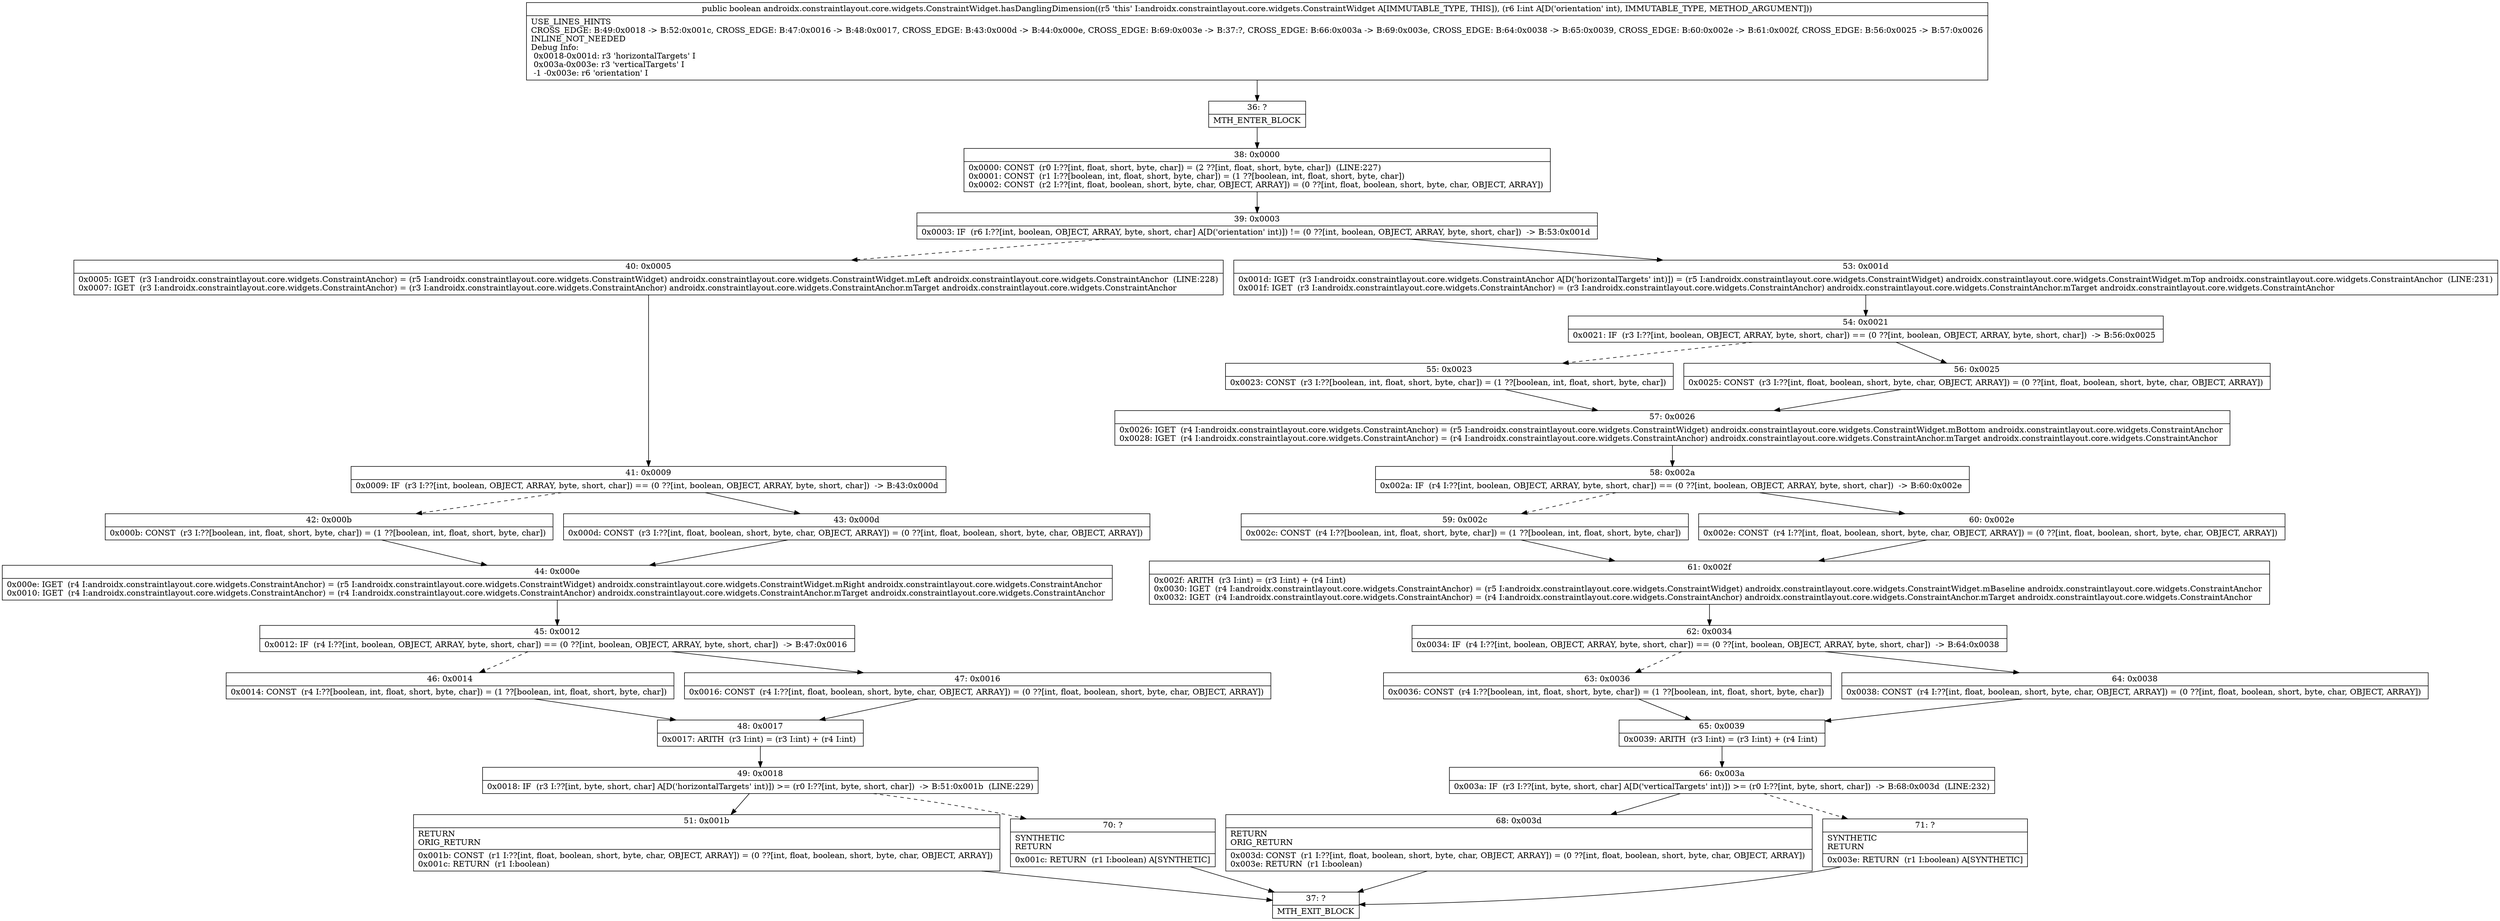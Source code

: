 digraph "CFG forandroidx.constraintlayout.core.widgets.ConstraintWidget.hasDanglingDimension(I)Z" {
Node_36 [shape=record,label="{36\:\ ?|MTH_ENTER_BLOCK\l}"];
Node_38 [shape=record,label="{38\:\ 0x0000|0x0000: CONST  (r0 I:??[int, float, short, byte, char]) = (2 ??[int, float, short, byte, char])  (LINE:227)\l0x0001: CONST  (r1 I:??[boolean, int, float, short, byte, char]) = (1 ??[boolean, int, float, short, byte, char]) \l0x0002: CONST  (r2 I:??[int, float, boolean, short, byte, char, OBJECT, ARRAY]) = (0 ??[int, float, boolean, short, byte, char, OBJECT, ARRAY]) \l}"];
Node_39 [shape=record,label="{39\:\ 0x0003|0x0003: IF  (r6 I:??[int, boolean, OBJECT, ARRAY, byte, short, char] A[D('orientation' int)]) != (0 ??[int, boolean, OBJECT, ARRAY, byte, short, char])  \-\> B:53:0x001d \l}"];
Node_40 [shape=record,label="{40\:\ 0x0005|0x0005: IGET  (r3 I:androidx.constraintlayout.core.widgets.ConstraintAnchor) = (r5 I:androidx.constraintlayout.core.widgets.ConstraintWidget) androidx.constraintlayout.core.widgets.ConstraintWidget.mLeft androidx.constraintlayout.core.widgets.ConstraintAnchor  (LINE:228)\l0x0007: IGET  (r3 I:androidx.constraintlayout.core.widgets.ConstraintAnchor) = (r3 I:androidx.constraintlayout.core.widgets.ConstraintAnchor) androidx.constraintlayout.core.widgets.ConstraintAnchor.mTarget androidx.constraintlayout.core.widgets.ConstraintAnchor \l}"];
Node_41 [shape=record,label="{41\:\ 0x0009|0x0009: IF  (r3 I:??[int, boolean, OBJECT, ARRAY, byte, short, char]) == (0 ??[int, boolean, OBJECT, ARRAY, byte, short, char])  \-\> B:43:0x000d \l}"];
Node_42 [shape=record,label="{42\:\ 0x000b|0x000b: CONST  (r3 I:??[boolean, int, float, short, byte, char]) = (1 ??[boolean, int, float, short, byte, char]) \l}"];
Node_44 [shape=record,label="{44\:\ 0x000e|0x000e: IGET  (r4 I:androidx.constraintlayout.core.widgets.ConstraintAnchor) = (r5 I:androidx.constraintlayout.core.widgets.ConstraintWidget) androidx.constraintlayout.core.widgets.ConstraintWidget.mRight androidx.constraintlayout.core.widgets.ConstraintAnchor \l0x0010: IGET  (r4 I:androidx.constraintlayout.core.widgets.ConstraintAnchor) = (r4 I:androidx.constraintlayout.core.widgets.ConstraintAnchor) androidx.constraintlayout.core.widgets.ConstraintAnchor.mTarget androidx.constraintlayout.core.widgets.ConstraintAnchor \l}"];
Node_45 [shape=record,label="{45\:\ 0x0012|0x0012: IF  (r4 I:??[int, boolean, OBJECT, ARRAY, byte, short, char]) == (0 ??[int, boolean, OBJECT, ARRAY, byte, short, char])  \-\> B:47:0x0016 \l}"];
Node_46 [shape=record,label="{46\:\ 0x0014|0x0014: CONST  (r4 I:??[boolean, int, float, short, byte, char]) = (1 ??[boolean, int, float, short, byte, char]) \l}"];
Node_48 [shape=record,label="{48\:\ 0x0017|0x0017: ARITH  (r3 I:int) = (r3 I:int) + (r4 I:int) \l}"];
Node_49 [shape=record,label="{49\:\ 0x0018|0x0018: IF  (r3 I:??[int, byte, short, char] A[D('horizontalTargets' int)]) \>= (r0 I:??[int, byte, short, char])  \-\> B:51:0x001b  (LINE:229)\l}"];
Node_51 [shape=record,label="{51\:\ 0x001b|RETURN\lORIG_RETURN\l|0x001b: CONST  (r1 I:??[int, float, boolean, short, byte, char, OBJECT, ARRAY]) = (0 ??[int, float, boolean, short, byte, char, OBJECT, ARRAY]) \l0x001c: RETURN  (r1 I:boolean) \l}"];
Node_37 [shape=record,label="{37\:\ ?|MTH_EXIT_BLOCK\l}"];
Node_70 [shape=record,label="{70\:\ ?|SYNTHETIC\lRETURN\l|0x001c: RETURN  (r1 I:boolean) A[SYNTHETIC]\l}"];
Node_47 [shape=record,label="{47\:\ 0x0016|0x0016: CONST  (r4 I:??[int, float, boolean, short, byte, char, OBJECT, ARRAY]) = (0 ??[int, float, boolean, short, byte, char, OBJECT, ARRAY]) \l}"];
Node_43 [shape=record,label="{43\:\ 0x000d|0x000d: CONST  (r3 I:??[int, float, boolean, short, byte, char, OBJECT, ARRAY]) = (0 ??[int, float, boolean, short, byte, char, OBJECT, ARRAY]) \l}"];
Node_53 [shape=record,label="{53\:\ 0x001d|0x001d: IGET  (r3 I:androidx.constraintlayout.core.widgets.ConstraintAnchor A[D('horizontalTargets' int)]) = (r5 I:androidx.constraintlayout.core.widgets.ConstraintWidget) androidx.constraintlayout.core.widgets.ConstraintWidget.mTop androidx.constraintlayout.core.widgets.ConstraintAnchor  (LINE:231)\l0x001f: IGET  (r3 I:androidx.constraintlayout.core.widgets.ConstraintAnchor) = (r3 I:androidx.constraintlayout.core.widgets.ConstraintAnchor) androidx.constraintlayout.core.widgets.ConstraintAnchor.mTarget androidx.constraintlayout.core.widgets.ConstraintAnchor \l}"];
Node_54 [shape=record,label="{54\:\ 0x0021|0x0021: IF  (r3 I:??[int, boolean, OBJECT, ARRAY, byte, short, char]) == (0 ??[int, boolean, OBJECT, ARRAY, byte, short, char])  \-\> B:56:0x0025 \l}"];
Node_55 [shape=record,label="{55\:\ 0x0023|0x0023: CONST  (r3 I:??[boolean, int, float, short, byte, char]) = (1 ??[boolean, int, float, short, byte, char]) \l}"];
Node_57 [shape=record,label="{57\:\ 0x0026|0x0026: IGET  (r4 I:androidx.constraintlayout.core.widgets.ConstraintAnchor) = (r5 I:androidx.constraintlayout.core.widgets.ConstraintWidget) androidx.constraintlayout.core.widgets.ConstraintWidget.mBottom androidx.constraintlayout.core.widgets.ConstraintAnchor \l0x0028: IGET  (r4 I:androidx.constraintlayout.core.widgets.ConstraintAnchor) = (r4 I:androidx.constraintlayout.core.widgets.ConstraintAnchor) androidx.constraintlayout.core.widgets.ConstraintAnchor.mTarget androidx.constraintlayout.core.widgets.ConstraintAnchor \l}"];
Node_58 [shape=record,label="{58\:\ 0x002a|0x002a: IF  (r4 I:??[int, boolean, OBJECT, ARRAY, byte, short, char]) == (0 ??[int, boolean, OBJECT, ARRAY, byte, short, char])  \-\> B:60:0x002e \l}"];
Node_59 [shape=record,label="{59\:\ 0x002c|0x002c: CONST  (r4 I:??[boolean, int, float, short, byte, char]) = (1 ??[boolean, int, float, short, byte, char]) \l}"];
Node_61 [shape=record,label="{61\:\ 0x002f|0x002f: ARITH  (r3 I:int) = (r3 I:int) + (r4 I:int) \l0x0030: IGET  (r4 I:androidx.constraintlayout.core.widgets.ConstraintAnchor) = (r5 I:androidx.constraintlayout.core.widgets.ConstraintWidget) androidx.constraintlayout.core.widgets.ConstraintWidget.mBaseline androidx.constraintlayout.core.widgets.ConstraintAnchor \l0x0032: IGET  (r4 I:androidx.constraintlayout.core.widgets.ConstraintAnchor) = (r4 I:androidx.constraintlayout.core.widgets.ConstraintAnchor) androidx.constraintlayout.core.widgets.ConstraintAnchor.mTarget androidx.constraintlayout.core.widgets.ConstraintAnchor \l}"];
Node_62 [shape=record,label="{62\:\ 0x0034|0x0034: IF  (r4 I:??[int, boolean, OBJECT, ARRAY, byte, short, char]) == (0 ??[int, boolean, OBJECT, ARRAY, byte, short, char])  \-\> B:64:0x0038 \l}"];
Node_63 [shape=record,label="{63\:\ 0x0036|0x0036: CONST  (r4 I:??[boolean, int, float, short, byte, char]) = (1 ??[boolean, int, float, short, byte, char]) \l}"];
Node_65 [shape=record,label="{65\:\ 0x0039|0x0039: ARITH  (r3 I:int) = (r3 I:int) + (r4 I:int) \l}"];
Node_66 [shape=record,label="{66\:\ 0x003a|0x003a: IF  (r3 I:??[int, byte, short, char] A[D('verticalTargets' int)]) \>= (r0 I:??[int, byte, short, char])  \-\> B:68:0x003d  (LINE:232)\l}"];
Node_68 [shape=record,label="{68\:\ 0x003d|RETURN\lORIG_RETURN\l|0x003d: CONST  (r1 I:??[int, float, boolean, short, byte, char, OBJECT, ARRAY]) = (0 ??[int, float, boolean, short, byte, char, OBJECT, ARRAY]) \l0x003e: RETURN  (r1 I:boolean) \l}"];
Node_71 [shape=record,label="{71\:\ ?|SYNTHETIC\lRETURN\l|0x003e: RETURN  (r1 I:boolean) A[SYNTHETIC]\l}"];
Node_64 [shape=record,label="{64\:\ 0x0038|0x0038: CONST  (r4 I:??[int, float, boolean, short, byte, char, OBJECT, ARRAY]) = (0 ??[int, float, boolean, short, byte, char, OBJECT, ARRAY]) \l}"];
Node_60 [shape=record,label="{60\:\ 0x002e|0x002e: CONST  (r4 I:??[int, float, boolean, short, byte, char, OBJECT, ARRAY]) = (0 ??[int, float, boolean, short, byte, char, OBJECT, ARRAY]) \l}"];
Node_56 [shape=record,label="{56\:\ 0x0025|0x0025: CONST  (r3 I:??[int, float, boolean, short, byte, char, OBJECT, ARRAY]) = (0 ??[int, float, boolean, short, byte, char, OBJECT, ARRAY]) \l}"];
MethodNode[shape=record,label="{public boolean androidx.constraintlayout.core.widgets.ConstraintWidget.hasDanglingDimension((r5 'this' I:androidx.constraintlayout.core.widgets.ConstraintWidget A[IMMUTABLE_TYPE, THIS]), (r6 I:int A[D('orientation' int), IMMUTABLE_TYPE, METHOD_ARGUMENT]))  | USE_LINES_HINTS\lCROSS_EDGE: B:49:0x0018 \-\> B:52:0x001c, CROSS_EDGE: B:47:0x0016 \-\> B:48:0x0017, CROSS_EDGE: B:43:0x000d \-\> B:44:0x000e, CROSS_EDGE: B:69:0x003e \-\> B:37:?, CROSS_EDGE: B:66:0x003a \-\> B:69:0x003e, CROSS_EDGE: B:64:0x0038 \-\> B:65:0x0039, CROSS_EDGE: B:60:0x002e \-\> B:61:0x002f, CROSS_EDGE: B:56:0x0025 \-\> B:57:0x0026\lINLINE_NOT_NEEDED\lDebug Info:\l  0x0018\-0x001d: r3 'horizontalTargets' I\l  0x003a\-0x003e: r3 'verticalTargets' I\l  \-1 \-0x003e: r6 'orientation' I\l}"];
MethodNode -> Node_36;Node_36 -> Node_38;
Node_38 -> Node_39;
Node_39 -> Node_40[style=dashed];
Node_39 -> Node_53;
Node_40 -> Node_41;
Node_41 -> Node_42[style=dashed];
Node_41 -> Node_43;
Node_42 -> Node_44;
Node_44 -> Node_45;
Node_45 -> Node_46[style=dashed];
Node_45 -> Node_47;
Node_46 -> Node_48;
Node_48 -> Node_49;
Node_49 -> Node_51;
Node_49 -> Node_70[style=dashed];
Node_51 -> Node_37;
Node_70 -> Node_37;
Node_47 -> Node_48;
Node_43 -> Node_44;
Node_53 -> Node_54;
Node_54 -> Node_55[style=dashed];
Node_54 -> Node_56;
Node_55 -> Node_57;
Node_57 -> Node_58;
Node_58 -> Node_59[style=dashed];
Node_58 -> Node_60;
Node_59 -> Node_61;
Node_61 -> Node_62;
Node_62 -> Node_63[style=dashed];
Node_62 -> Node_64;
Node_63 -> Node_65;
Node_65 -> Node_66;
Node_66 -> Node_68;
Node_66 -> Node_71[style=dashed];
Node_68 -> Node_37;
Node_71 -> Node_37;
Node_64 -> Node_65;
Node_60 -> Node_61;
Node_56 -> Node_57;
}


